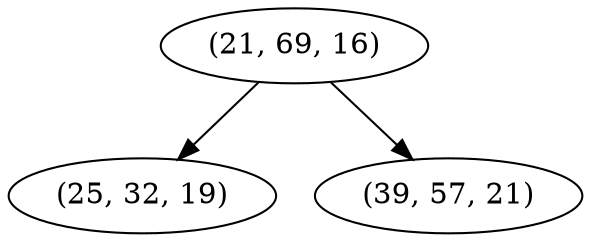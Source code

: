 digraph tree {
    "(21, 69, 16)";
    "(25, 32, 19)";
    "(39, 57, 21)";
    "(21, 69, 16)" -> "(25, 32, 19)";
    "(21, 69, 16)" -> "(39, 57, 21)";
}
